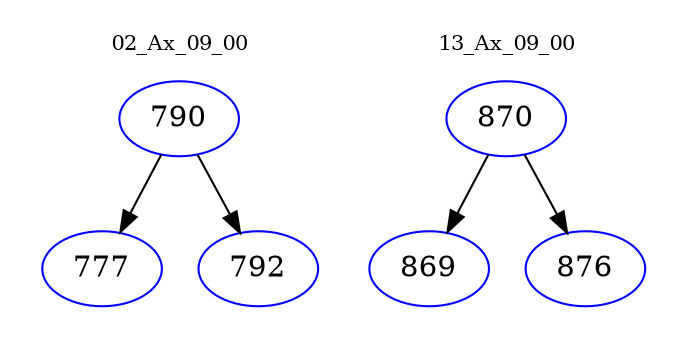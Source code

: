 digraph{
subgraph cluster_0 {
color = white
label = "02_Ax_09_00";
fontsize=10;
T0_790 [label="790", color="blue"]
T0_790 -> T0_777 [color="black"]
T0_777 [label="777", color="blue"]
T0_790 -> T0_792 [color="black"]
T0_792 [label="792", color="blue"]
}
subgraph cluster_1 {
color = white
label = "13_Ax_09_00";
fontsize=10;
T1_870 [label="870", color="blue"]
T1_870 -> T1_869 [color="black"]
T1_869 [label="869", color="blue"]
T1_870 -> T1_876 [color="black"]
T1_876 [label="876", color="blue"]
}
}
